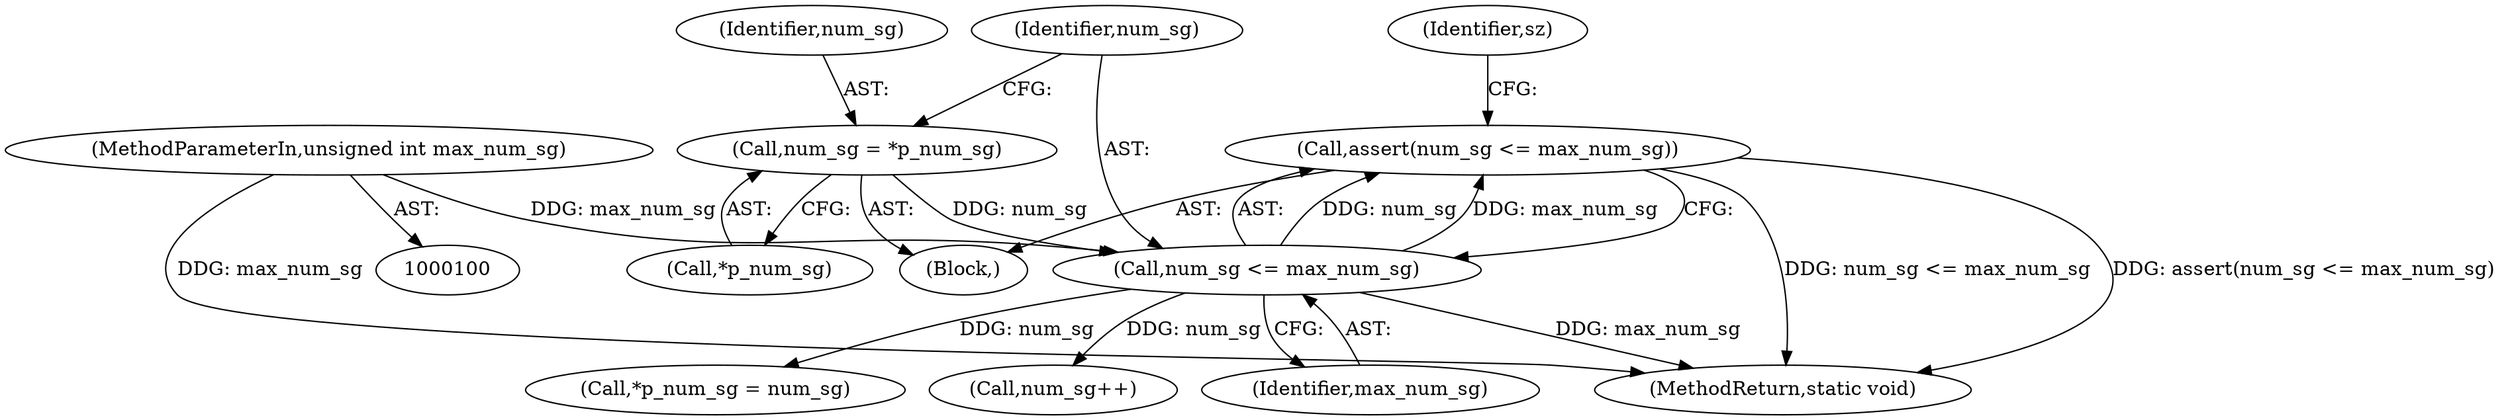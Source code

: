 digraph "0_qemu_1e7aed70144b4673fc26e73062064b6724795e5f@API" {
"1000114" [label="(Call,assert(num_sg <= max_num_sg))"];
"1000115" [label="(Call,num_sg <= max_num_sg)"];
"1000110" [label="(Call,num_sg = *p_num_sg)"];
"1000104" [label="(MethodParameterIn,unsigned int max_num_sg)"];
"1000120" [label="(Identifier,sz)"];
"1000111" [label="(Identifier,num_sg)"];
"1000115" [label="(Call,num_sg <= max_num_sg)"];
"1000108" [label="(Block,)"];
"1000104" [label="(MethodParameterIn,unsigned int max_num_sg)"];
"1000162" [label="(Call,num_sg++)"];
"1000112" [label="(Call,*p_num_sg)"];
"1000117" [label="(Identifier,max_num_sg)"];
"1000168" [label="(MethodReturn,static void)"];
"1000116" [label="(Identifier,num_sg)"];
"1000114" [label="(Call,assert(num_sg <= max_num_sg))"];
"1000164" [label="(Call,*p_num_sg = num_sg)"];
"1000110" [label="(Call,num_sg = *p_num_sg)"];
"1000114" -> "1000108"  [label="AST: "];
"1000114" -> "1000115"  [label="CFG: "];
"1000115" -> "1000114"  [label="AST: "];
"1000120" -> "1000114"  [label="CFG: "];
"1000114" -> "1000168"  [label="DDG: num_sg <= max_num_sg"];
"1000114" -> "1000168"  [label="DDG: assert(num_sg <= max_num_sg)"];
"1000115" -> "1000114"  [label="DDG: num_sg"];
"1000115" -> "1000114"  [label="DDG: max_num_sg"];
"1000115" -> "1000117"  [label="CFG: "];
"1000116" -> "1000115"  [label="AST: "];
"1000117" -> "1000115"  [label="AST: "];
"1000115" -> "1000168"  [label="DDG: max_num_sg"];
"1000110" -> "1000115"  [label="DDG: num_sg"];
"1000104" -> "1000115"  [label="DDG: max_num_sg"];
"1000115" -> "1000162"  [label="DDG: num_sg"];
"1000115" -> "1000164"  [label="DDG: num_sg"];
"1000110" -> "1000108"  [label="AST: "];
"1000110" -> "1000112"  [label="CFG: "];
"1000111" -> "1000110"  [label="AST: "];
"1000112" -> "1000110"  [label="AST: "];
"1000116" -> "1000110"  [label="CFG: "];
"1000104" -> "1000100"  [label="AST: "];
"1000104" -> "1000168"  [label="DDG: max_num_sg"];
}

